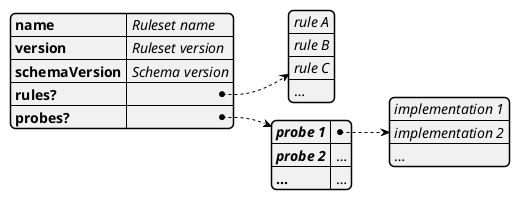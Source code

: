 @startjson
{
     "name": "<i>Ruleset name</i>",
     "version": "<i>Ruleset version</i>",
     "schemaVersion": "<i>Schema version</i>",
     "rules?":[
          "<i>rule A</i>",
          "<i>rule B</i>",
          "<i>rule C</i>",
          "…"

     ],
     "probes?":{
          "<i>probe 1</i>": [
               "<i>implementation 1</i>",
               "<i>implementation 2</i>",
               "…"
          ],
          "<i>probe 2</i>": "…",
          "…": "…"
     }
}
@endjson